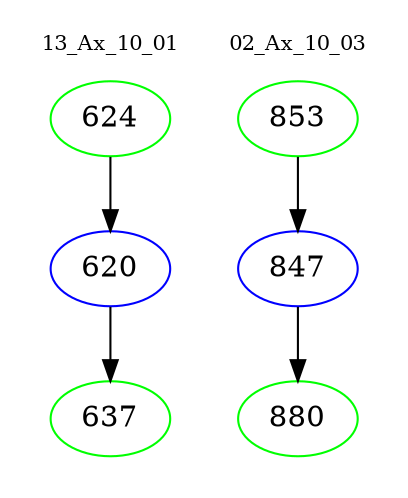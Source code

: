 digraph{
subgraph cluster_0 {
color = white
label = "13_Ax_10_01";
fontsize=10;
T0_624 [label="624", color="green"]
T0_624 -> T0_620 [color="black"]
T0_620 [label="620", color="blue"]
T0_620 -> T0_637 [color="black"]
T0_637 [label="637", color="green"]
}
subgraph cluster_1 {
color = white
label = "02_Ax_10_03";
fontsize=10;
T1_853 [label="853", color="green"]
T1_853 -> T1_847 [color="black"]
T1_847 [label="847", color="blue"]
T1_847 -> T1_880 [color="black"]
T1_880 [label="880", color="green"]
}
}
